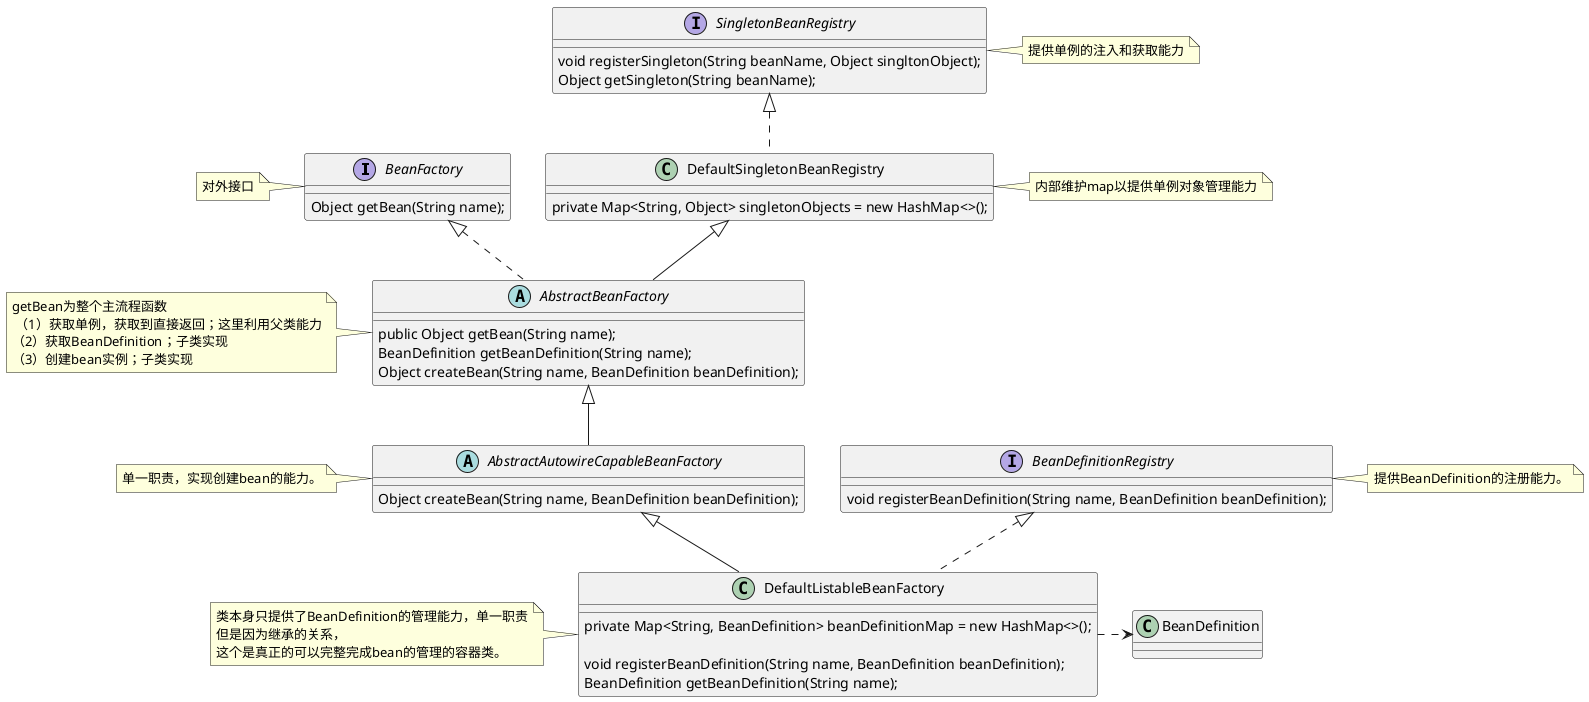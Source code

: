 @startuml
'https://plantuml.com/class-diagram

interface BeanFactory {
    Object getBean(String name);
}
note left of BeanFactory : 对外接口

interface SingletonBeanRegistry {
    void registerSingleton(String beanName, Object singltonObject);
    Object getSingleton(String beanName);
}
note right of SingletonBeanRegistry : 提供单例的注入和获取能力

class DefaultSingletonBeanRegistry implements SingletonBeanRegistry {
     private Map<String, Object> singletonObjects = new HashMap<>();
}
note right of DefaultSingletonBeanRegistry : 内部维护map以提供单例对象管理能力

abstract class AbstractBeanFactory extends DefaultSingletonBeanRegistry implements BeanFactory {
    public Object getBean(String name);
    BeanDefinition getBeanDefinition(String name);
    Object createBean(String name, BeanDefinition beanDefinition);
}
note left of AbstractBeanFactory : getBean为整个主流程函数\n （1）获取单例，获取到直接返回；这里利用父类能力\n（2）获取BeanDefinition；子类实现\n（3）创建bean实例；子类实现

abstract AbstractAutowireCapableBeanFactory extends AbstractBeanFactory {
    Object createBean(String name, BeanDefinition beanDefinition);
}
note left of AbstractAutowireCapableBeanFactory : 单一职责，实现创建bean的能力。

interface BeanDefinitionRegistry {
    void registerBeanDefinition(String name, BeanDefinition beanDefinition);
}
note right of BeanDefinitionRegistry : 提供BeanDefinition的注册能力。

class DefaultListableBeanFactory extends AbstractAutowireCapableBeanFactory {
    private Map<String, BeanDefinition> beanDefinitionMap = new HashMap<>();

    void registerBeanDefinition(String name, BeanDefinition beanDefinition);
    BeanDefinition getBeanDefinition(String name);
}
note left of DefaultListableBeanFactory : 类本身只提供了BeanDefinition的管理能力，单一职责\n但是因为继承的关系，\n这个是真正的可以完整完成bean的管理的容器类。

BeanDefinitionRegistry <|.down. DefaultListableBeanFactory
BeanDefinition <.left. DefaultListableBeanFactory
@enduml